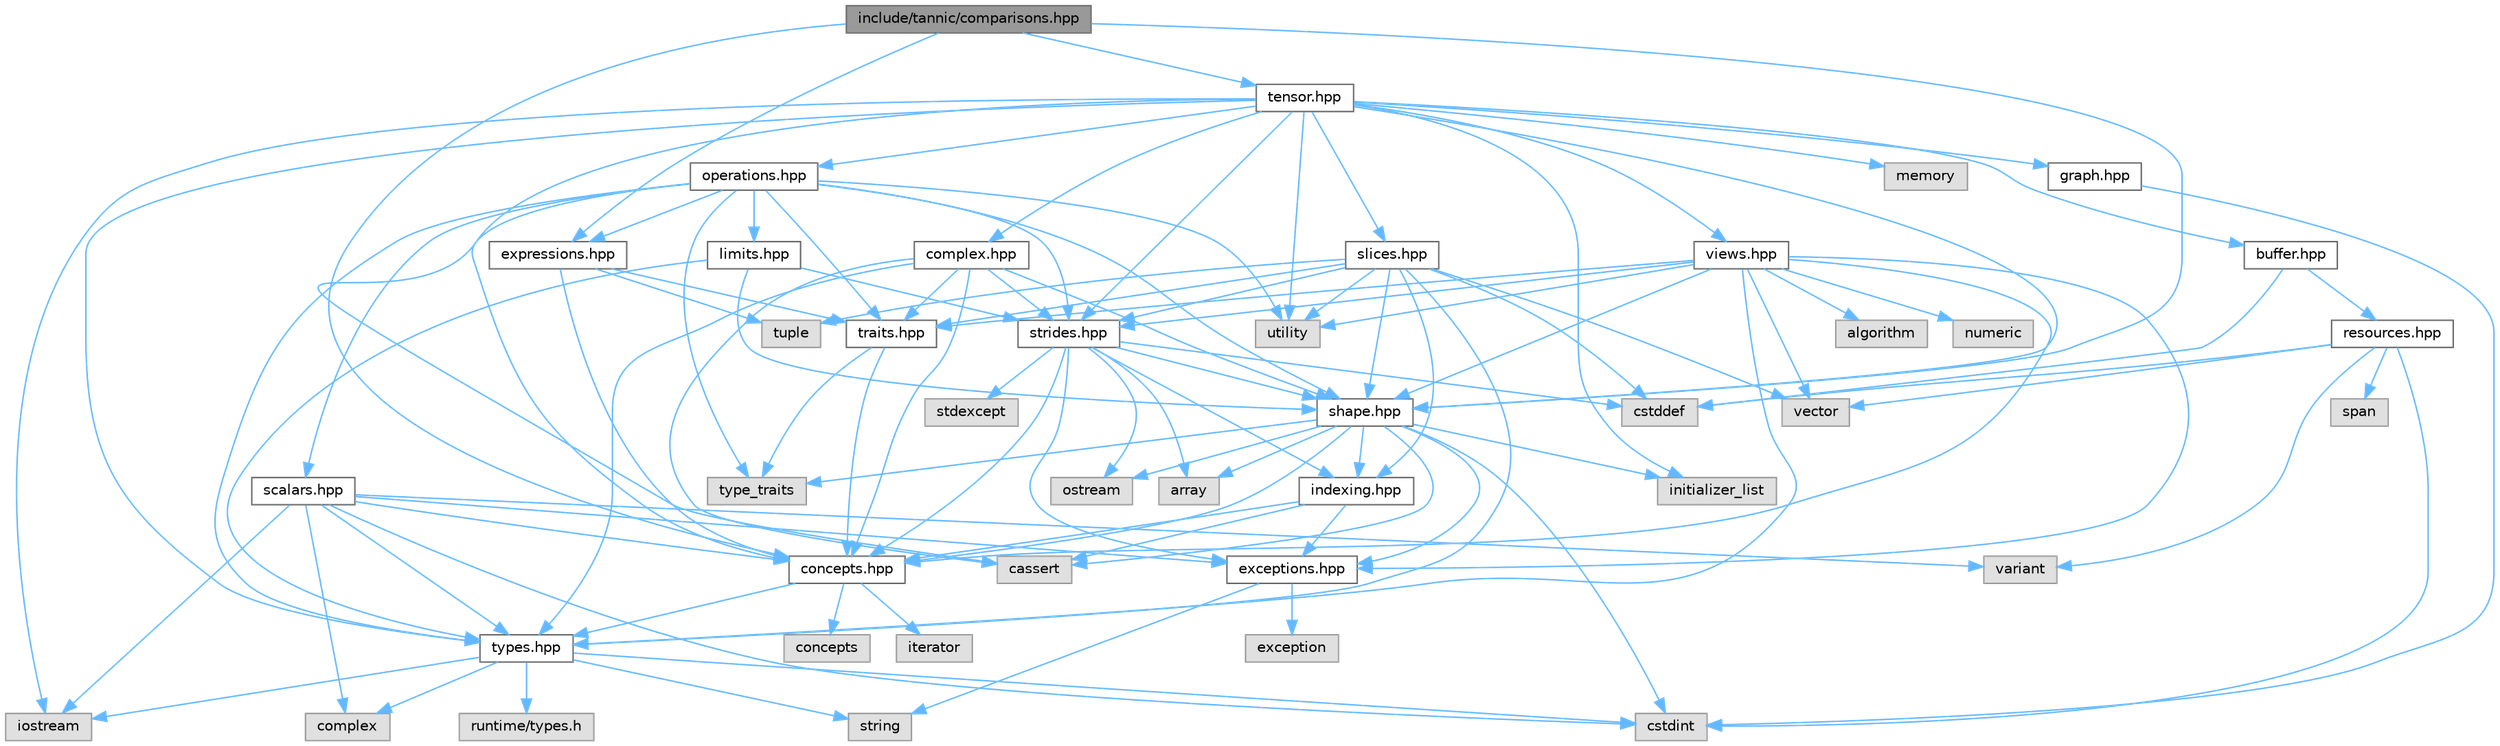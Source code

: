 digraph "include/tannic/comparisons.hpp"
{
 // LATEX_PDF_SIZE
  bgcolor="transparent";
  edge [fontname=Helvetica,fontsize=10,labelfontname=Helvetica,labelfontsize=10];
  node [fontname=Helvetica,fontsize=10,shape=box,height=0.2,width=0.4];
  Node1 [id="Node000001",label="include/tannic/comparisons.hpp",height=0.2,width=0.4,color="gray40", fillcolor="grey60", style="filled", fontcolor="black",tooltip="Defines element-wise comparison operations for tensor expressions."];
  Node1 -> Node2 [id="edge107_Node000001_Node000002",color="steelblue1",style="solid",tooltip=" "];
  Node2 [id="Node000002",label="concepts.hpp",height=0.2,width=0.4,color="grey40", fillcolor="white", style="filled",URL="$d7/dd8/concepts_8hpp.html",tooltip="Defines core C++20 concepts used throughout the Tannic Tensor Library."];
  Node2 -> Node3 [id="edge108_Node000002_Node000003",color="steelblue1",style="solid",tooltip=" "];
  Node3 [id="Node000003",label="concepts",height=0.2,width=0.4,color="grey60", fillcolor="#E0E0E0", style="filled",tooltip=" "];
  Node2 -> Node4 [id="edge109_Node000002_Node000004",color="steelblue1",style="solid",tooltip=" "];
  Node4 [id="Node000004",label="iterator",height=0.2,width=0.4,color="grey60", fillcolor="#E0E0E0", style="filled",tooltip=" "];
  Node2 -> Node5 [id="edge110_Node000002_Node000005",color="steelblue1",style="solid",tooltip=" "];
  Node5 [id="Node000005",label="types.hpp",height=0.2,width=0.4,color="grey40", fillcolor="white", style="filled",URL="$dd/de3/types_8hpp.html",tooltip="Core type system for the Tannic Tensor Library."];
  Node5 -> Node6 [id="edge111_Node000005_Node000006",color="steelblue1",style="solid",tooltip=" "];
  Node6 [id="Node000006",label="iostream",height=0.2,width=0.4,color="grey60", fillcolor="#E0E0E0", style="filled",tooltip=" "];
  Node5 -> Node7 [id="edge112_Node000005_Node000007",color="steelblue1",style="solid",tooltip=" "];
  Node7 [id="Node000007",label="cstdint",height=0.2,width=0.4,color="grey60", fillcolor="#E0E0E0", style="filled",tooltip=" "];
  Node5 -> Node8 [id="edge113_Node000005_Node000008",color="steelblue1",style="solid",tooltip=" "];
  Node8 [id="Node000008",label="string",height=0.2,width=0.4,color="grey60", fillcolor="#E0E0E0", style="filled",tooltip=" "];
  Node5 -> Node9 [id="edge114_Node000005_Node000009",color="steelblue1",style="solid",tooltip=" "];
  Node9 [id="Node000009",label="complex",height=0.2,width=0.4,color="grey60", fillcolor="#E0E0E0", style="filled",tooltip=" "];
  Node5 -> Node10 [id="edge115_Node000005_Node000010",color="steelblue1",style="solid",tooltip=" "];
  Node10 [id="Node000010",label="runtime/types.h",height=0.2,width=0.4,color="grey60", fillcolor="#E0E0E0", style="filled",tooltip=" "];
  Node1 -> Node11 [id="edge116_Node000001_Node000011",color="steelblue1",style="solid",tooltip=" "];
  Node11 [id="Node000011",label="expressions.hpp",height=0.2,width=0.4,color="grey40", fillcolor="white", style="filled",URL="$d5/d8b/expressions_8hpp.html",tooltip=" "];
  Node11 -> Node12 [id="edge117_Node000011_Node000012",color="steelblue1",style="solid",tooltip=" "];
  Node12 [id="Node000012",label="tuple",height=0.2,width=0.4,color="grey60", fillcolor="#E0E0E0", style="filled",tooltip=" "];
  Node11 -> Node13 [id="edge118_Node000011_Node000013",color="steelblue1",style="solid",tooltip=" "];
  Node13 [id="Node000013",label="traits.hpp",height=0.2,width=0.4,color="grey40", fillcolor="white", style="filled",URL="$df/d73/traits_8hpp.html",tooltip=" "];
  Node13 -> Node14 [id="edge119_Node000013_Node000014",color="steelblue1",style="solid",tooltip=" "];
  Node14 [id="Node000014",label="type_traits",height=0.2,width=0.4,color="grey60", fillcolor="#E0E0E0", style="filled",tooltip=" "];
  Node13 -> Node2 [id="edge120_Node000013_Node000002",color="steelblue1",style="solid",tooltip=" "];
  Node11 -> Node2 [id="edge121_Node000011_Node000002",color="steelblue1",style="solid",tooltip=" "];
  Node1 -> Node15 [id="edge122_Node000001_Node000015",color="steelblue1",style="solid",tooltip=" "];
  Node15 [id="Node000015",label="shape.hpp",height=0.2,width=0.4,color="grey40", fillcolor="white", style="filled",URL="$d3/d30/shape_8hpp.html",tooltip="Defines the Shape class for representing tensor dimensions."];
  Node15 -> Node14 [id="edge123_Node000015_Node000014",color="steelblue1",style="solid",tooltip=" "];
  Node15 -> Node16 [id="edge124_Node000015_Node000016",color="steelblue1",style="solid",tooltip=" "];
  Node16 [id="Node000016",label="array",height=0.2,width=0.4,color="grey60", fillcolor="#E0E0E0", style="filled",tooltip=" "];
  Node15 -> Node7 [id="edge125_Node000015_Node000007",color="steelblue1",style="solid",tooltip=" "];
  Node15 -> Node17 [id="edge126_Node000015_Node000017",color="steelblue1",style="solid",tooltip=" "];
  Node17 [id="Node000017",label="cassert",height=0.2,width=0.4,color="grey60", fillcolor="#E0E0E0", style="filled",tooltip=" "];
  Node15 -> Node18 [id="edge127_Node000015_Node000018",color="steelblue1",style="solid",tooltip=" "];
  Node18 [id="Node000018",label="initializer_list",height=0.2,width=0.4,color="grey60", fillcolor="#E0E0E0", style="filled",tooltip=" "];
  Node15 -> Node19 [id="edge128_Node000015_Node000019",color="steelblue1",style="solid",tooltip=" "];
  Node19 [id="Node000019",label="ostream",height=0.2,width=0.4,color="grey60", fillcolor="#E0E0E0", style="filled",tooltip=" "];
  Node15 -> Node2 [id="edge129_Node000015_Node000002",color="steelblue1",style="solid",tooltip=" "];
  Node15 -> Node20 [id="edge130_Node000015_Node000020",color="steelblue1",style="solid",tooltip=" "];
  Node20 [id="Node000020",label="indexing.hpp",height=0.2,width=0.4,color="grey40", fillcolor="white", style="filled",URL="$d7/d1d/indexing_8hpp.html",tooltip="Utilities for index normalization and slicing ranges in the Tannic Tensor Library."];
  Node20 -> Node17 [id="edge131_Node000020_Node000017",color="steelblue1",style="solid",tooltip=" "];
  Node20 -> Node2 [id="edge132_Node000020_Node000002",color="steelblue1",style="solid",tooltip=" "];
  Node20 -> Node21 [id="edge133_Node000020_Node000021",color="steelblue1",style="solid",tooltip=" "];
  Node21 [id="Node000021",label="exceptions.hpp",height=0.2,width=0.4,color="grey40", fillcolor="white", style="filled",URL="$da/d49/exceptions_8hpp.html",tooltip="Defines the exceptions used in the library."];
  Node21 -> Node22 [id="edge134_Node000021_Node000022",color="steelblue1",style="solid",tooltip=" "];
  Node22 [id="Node000022",label="exception",height=0.2,width=0.4,color="grey60", fillcolor="#E0E0E0", style="filled",tooltip=" "];
  Node21 -> Node8 [id="edge135_Node000021_Node000008",color="steelblue1",style="solid",tooltip=" "];
  Node15 -> Node21 [id="edge136_Node000015_Node000021",color="steelblue1",style="solid",tooltip=" "];
  Node1 -> Node23 [id="edge137_Node000001_Node000023",color="steelblue1",style="solid",tooltip=" "];
  Node23 [id="Node000023",label="tensor.hpp",height=0.2,width=0.4,color="grey40", fillcolor="white", style="filled",URL="$d3/d8b/tensor_8hpp.html",tooltip="Core multidimensional tensor class for the Tannic Tensor Library."];
  Node23 -> Node6 [id="edge138_Node000023_Node000006",color="steelblue1",style="solid",tooltip=" "];
  Node23 -> Node24 [id="edge139_Node000023_Node000024",color="steelblue1",style="solid",tooltip=" "];
  Node24 [id="Node000024",label="memory",height=0.2,width=0.4,color="grey60", fillcolor="#E0E0E0", style="filled",tooltip=" "];
  Node23 -> Node17 [id="edge140_Node000023_Node000017",color="steelblue1",style="solid",tooltip=" "];
  Node23 -> Node25 [id="edge141_Node000023_Node000025",color="steelblue1",style="solid",tooltip=" "];
  Node25 [id="Node000025",label="utility",height=0.2,width=0.4,color="grey60", fillcolor="#E0E0E0", style="filled",tooltip=" "];
  Node23 -> Node18 [id="edge142_Node000023_Node000018",color="steelblue1",style="solid",tooltip=" "];
  Node23 -> Node5 [id="edge143_Node000023_Node000005",color="steelblue1",style="solid",tooltip=" "];
  Node23 -> Node15 [id="edge144_Node000023_Node000015",color="steelblue1",style="solid",tooltip=" "];
  Node23 -> Node26 [id="edge145_Node000023_Node000026",color="steelblue1",style="solid",tooltip=" "];
  Node26 [id="Node000026",label="strides.hpp",height=0.2,width=0.4,color="grey40", fillcolor="white", style="filled",URL="$d7/d08/strides_8hpp.html",tooltip="Memory layout specification for tensor dimensions in the Tannic Tensor Library."];
  Node26 -> Node16 [id="edge146_Node000026_Node000016",color="steelblue1",style="solid",tooltip=" "];
  Node26 -> Node27 [id="edge147_Node000026_Node000027",color="steelblue1",style="solid",tooltip=" "];
  Node27 [id="Node000027",label="cstddef",height=0.2,width=0.4,color="grey60", fillcolor="#E0E0E0", style="filled",tooltip=" "];
  Node26 -> Node28 [id="edge148_Node000026_Node000028",color="steelblue1",style="solid",tooltip=" "];
  Node28 [id="Node000028",label="stdexcept",height=0.2,width=0.4,color="grey60", fillcolor="#E0E0E0", style="filled",tooltip=" "];
  Node26 -> Node19 [id="edge149_Node000026_Node000019",color="steelblue1",style="solid",tooltip=" "];
  Node26 -> Node2 [id="edge150_Node000026_Node000002",color="steelblue1",style="solid",tooltip=" "];
  Node26 -> Node15 [id="edge151_Node000026_Node000015",color="steelblue1",style="solid",tooltip=" "];
  Node26 -> Node20 [id="edge152_Node000026_Node000020",color="steelblue1",style="solid",tooltip=" "];
  Node26 -> Node21 [id="edge153_Node000026_Node000021",color="steelblue1",style="solid",tooltip=" "];
  Node23 -> Node29 [id="edge154_Node000023_Node000029",color="steelblue1",style="solid",tooltip=" "];
  Node29 [id="Node000029",label="buffer.hpp",height=0.2,width=0.4,color="grey40", fillcolor="white", style="filled",URL="$da/d1d/buffer_8hpp.html",tooltip="Memory buffer management for tensor storage."];
  Node29 -> Node27 [id="edge155_Node000029_Node000027",color="steelblue1",style="solid",tooltip=" "];
  Node29 -> Node30 [id="edge156_Node000029_Node000030",color="steelblue1",style="solid",tooltip=" "];
  Node30 [id="Node000030",label="resources.hpp",height=0.2,width=0.4,color="grey40", fillcolor="white", style="filled",URL="$d1/dee/resources_8hpp.html",tooltip="Memory resource management for heterogeneous computing."];
  Node30 -> Node7 [id="edge157_Node000030_Node000007",color="steelblue1",style="solid",tooltip=" "];
  Node30 -> Node27 [id="edge158_Node000030_Node000027",color="steelblue1",style="solid",tooltip=" "];
  Node30 -> Node31 [id="edge159_Node000030_Node000031",color="steelblue1",style="solid",tooltip=" "];
  Node31 [id="Node000031",label="span",height=0.2,width=0.4,color="grey60", fillcolor="#E0E0E0", style="filled",tooltip=" "];
  Node30 -> Node32 [id="edge160_Node000030_Node000032",color="steelblue1",style="solid",tooltip=" "];
  Node32 [id="Node000032",label="vector",height=0.2,width=0.4,color="grey60", fillcolor="#E0E0E0", style="filled",tooltip=" "];
  Node30 -> Node33 [id="edge161_Node000030_Node000033",color="steelblue1",style="solid",tooltip=" "];
  Node33 [id="Node000033",label="variant",height=0.2,width=0.4,color="grey60", fillcolor="#E0E0E0", style="filled",tooltip=" "];
  Node23 -> Node34 [id="edge162_Node000023_Node000034",color="steelblue1",style="solid",tooltip=" "];
  Node34 [id="Node000034",label="slices.hpp",height=0.2,width=0.4,color="grey40", fillcolor="white", style="filled",URL="$d4/d71/slices_8hpp.html",tooltip="Implements tensor slicing for expression templates in the Tannic Tensor Library."];
  Node34 -> Node12 [id="edge163_Node000034_Node000012",color="steelblue1",style="solid",tooltip=" "];
  Node34 -> Node25 [id="edge164_Node000034_Node000025",color="steelblue1",style="solid",tooltip=" "];
  Node34 -> Node27 [id="edge165_Node000034_Node000027",color="steelblue1",style="solid",tooltip=" "];
  Node34 -> Node32 [id="edge166_Node000034_Node000032",color="steelblue1",style="solid",tooltip=" "];
  Node34 -> Node5 [id="edge167_Node000034_Node000005",color="steelblue1",style="solid",tooltip=" "];
  Node34 -> Node13 [id="edge168_Node000034_Node000013",color="steelblue1",style="solid",tooltip=" "];
  Node34 -> Node15 [id="edge169_Node000034_Node000015",color="steelblue1",style="solid",tooltip=" "];
  Node34 -> Node26 [id="edge170_Node000034_Node000026",color="steelblue1",style="solid",tooltip=" "];
  Node34 -> Node20 [id="edge171_Node000034_Node000020",color="steelblue1",style="solid",tooltip=" "];
  Node23 -> Node35 [id="edge172_Node000023_Node000035",color="steelblue1",style="solid",tooltip=" "];
  Node35 [id="Node000035",label="views.hpp",height=0.2,width=0.4,color="grey40", fillcolor="white", style="filled",URL="$de/d49/views_8hpp.html",tooltip="Implements views for tensors in the Tannic Tensor Library."];
  Node35 -> Node25 [id="edge173_Node000035_Node000025",color="steelblue1",style="solid",tooltip=" "];
  Node35 -> Node36 [id="edge174_Node000035_Node000036",color="steelblue1",style="solid",tooltip=" "];
  Node36 [id="Node000036",label="algorithm",height=0.2,width=0.4,color="grey60", fillcolor="#E0E0E0", style="filled",tooltip=" "];
  Node35 -> Node37 [id="edge175_Node000035_Node000037",color="steelblue1",style="solid",tooltip=" "];
  Node37 [id="Node000037",label="numeric",height=0.2,width=0.4,color="grey60", fillcolor="#E0E0E0", style="filled",tooltip=" "];
  Node35 -> Node32 [id="edge176_Node000035_Node000032",color="steelblue1",style="solid",tooltip=" "];
  Node35 -> Node5 [id="edge177_Node000035_Node000005",color="steelblue1",style="solid",tooltip=" "];
  Node35 -> Node13 [id="edge178_Node000035_Node000013",color="steelblue1",style="solid",tooltip=" "];
  Node35 -> Node15 [id="edge179_Node000035_Node000015",color="steelblue1",style="solid",tooltip=" "];
  Node35 -> Node26 [id="edge180_Node000035_Node000026",color="steelblue1",style="solid",tooltip=" "];
  Node35 -> Node2 [id="edge181_Node000035_Node000002",color="steelblue1",style="solid",tooltip=" "];
  Node35 -> Node21 [id="edge182_Node000035_Node000021",color="steelblue1",style="solid",tooltip=" "];
  Node23 -> Node38 [id="edge183_Node000023_Node000038",color="steelblue1",style="solid",tooltip=" "];
  Node38 [id="Node000038",label="operations.hpp",height=0.2,width=0.4,color="grey40", fillcolor="white", style="filled",URL="$d6/d00/operations_8hpp.html",tooltip="Defines expression templates tensor aritmetic operations."];
  Node38 -> Node25 [id="edge184_Node000038_Node000025",color="steelblue1",style="solid",tooltip=" "];
  Node38 -> Node14 [id="edge185_Node000038_Node000014",color="steelblue1",style="solid",tooltip=" "];
  Node38 -> Node2 [id="edge186_Node000038_Node000002",color="steelblue1",style="solid",tooltip=" "];
  Node38 -> Node11 [id="edge187_Node000038_Node000011",color="steelblue1",style="solid",tooltip=" "];
  Node38 -> Node5 [id="edge188_Node000038_Node000005",color="steelblue1",style="solid",tooltip=" "];
  Node38 -> Node15 [id="edge189_Node000038_Node000015",color="steelblue1",style="solid",tooltip=" "];
  Node38 -> Node26 [id="edge190_Node000038_Node000026",color="steelblue1",style="solid",tooltip=" "];
  Node38 -> Node13 [id="edge191_Node000038_Node000013",color="steelblue1",style="solid",tooltip=" "];
  Node38 -> Node39 [id="edge192_Node000038_Node000039",color="steelblue1",style="solid",tooltip=" "];
  Node39 [id="Node000039",label="scalars.hpp",height=0.2,width=0.4,color="grey40", fillcolor="white", style="filled",URL="$d3/d3c/scalars_8hpp.html",tooltip=" "];
  Node39 -> Node6 [id="edge193_Node000039_Node000006",color="steelblue1",style="solid",tooltip=" "];
  Node39 -> Node33 [id="edge194_Node000039_Node000033",color="steelblue1",style="solid",tooltip=" "];
  Node39 -> Node9 [id="edge195_Node000039_Node000009",color="steelblue1",style="solid",tooltip=" "];
  Node39 -> Node7 [id="edge196_Node000039_Node000007",color="steelblue1",style="solid",tooltip=" "];
  Node39 -> Node5 [id="edge197_Node000039_Node000005",color="steelblue1",style="solid",tooltip=" "];
  Node39 -> Node2 [id="edge198_Node000039_Node000002",color="steelblue1",style="solid",tooltip=" "];
  Node39 -> Node21 [id="edge199_Node000039_Node000021",color="steelblue1",style="solid",tooltip=" "];
  Node38 -> Node40 [id="edge200_Node000038_Node000040",color="steelblue1",style="solid",tooltip=" "];
  Node40 [id="Node000040",label="limits.hpp",height=0.2,width=0.4,color="grey40", fillcolor="white", style="filled",URL="$d7/df0/limits_8hpp.html",tooltip=" "];
  Node40 -> Node5 [id="edge201_Node000040_Node000005",color="steelblue1",style="solid",tooltip=" "];
  Node40 -> Node15 [id="edge202_Node000040_Node000015",color="steelblue1",style="solid",tooltip=" "];
  Node40 -> Node26 [id="edge203_Node000040_Node000026",color="steelblue1",style="solid",tooltip=" "];
  Node23 -> Node41 [id="edge204_Node000023_Node000041",color="steelblue1",style="solid",tooltip=" "];
  Node41 [id="Node000041",label="complex.hpp",height=0.2,width=0.4,color="grey40", fillcolor="white", style="filled",URL="$db/dd8/complex_8hpp.html",tooltip="Complex number operations for the Tannic Tensor Library."];
  Node41 -> Node2 [id="edge205_Node000041_Node000002",color="steelblue1",style="solid",tooltip=" "];
  Node41 -> Node5 [id="edge206_Node000041_Node000005",color="steelblue1",style="solid",tooltip=" "];
  Node41 -> Node15 [id="edge207_Node000041_Node000015",color="steelblue1",style="solid",tooltip=" "];
  Node41 -> Node26 [id="edge208_Node000041_Node000026",color="steelblue1",style="solid",tooltip=" "];
  Node41 -> Node13 [id="edge209_Node000041_Node000013",color="steelblue1",style="solid",tooltip=" "];
  Node41 -> Node17 [id="edge210_Node000041_Node000017",color="steelblue1",style="solid",tooltip=" "];
  Node23 -> Node42 [id="edge211_Node000023_Node000042",color="steelblue1",style="solid",tooltip=" "];
  Node42 [id="Node000042",label="graph.hpp",height=0.2,width=0.4,color="grey40", fillcolor="white", style="filled",URL="$d9/de9/graph_8hpp.html",tooltip=" "];
  Node42 -> Node7 [id="edge212_Node000042_Node000007",color="steelblue1",style="solid",tooltip=" "];
}
